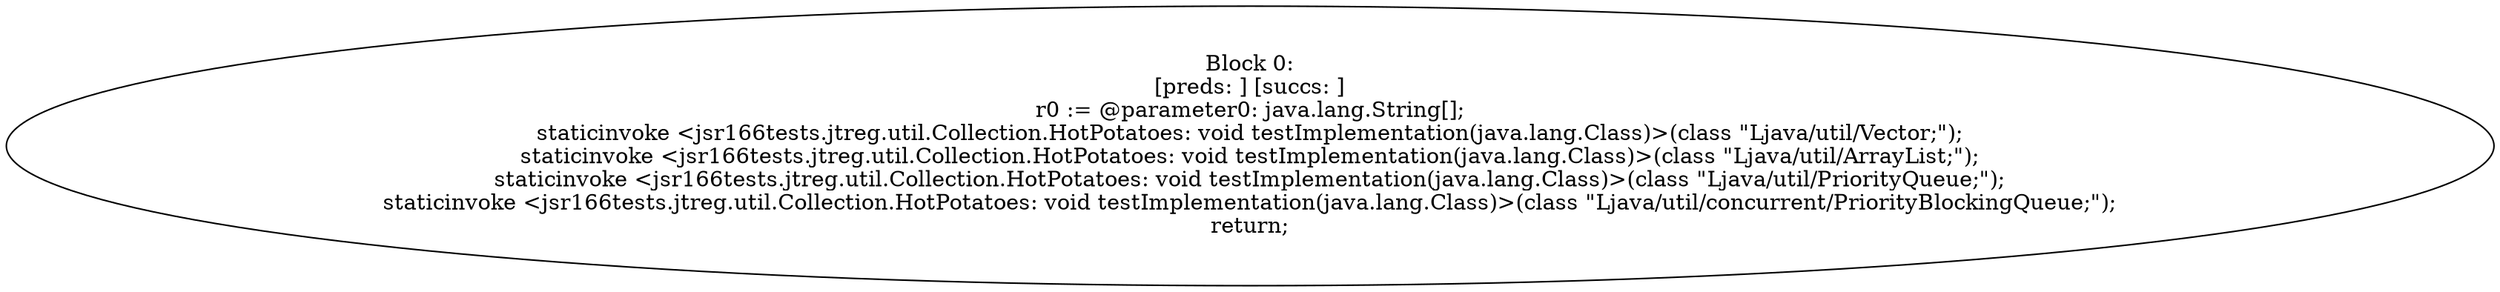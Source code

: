 digraph "unitGraph" {
    "Block 0:
[preds: ] [succs: ]
r0 := @parameter0: java.lang.String[];
staticinvoke <jsr166tests.jtreg.util.Collection.HotPotatoes: void testImplementation(java.lang.Class)>(class \"Ljava/util/Vector;\");
staticinvoke <jsr166tests.jtreg.util.Collection.HotPotatoes: void testImplementation(java.lang.Class)>(class \"Ljava/util/ArrayList;\");
staticinvoke <jsr166tests.jtreg.util.Collection.HotPotatoes: void testImplementation(java.lang.Class)>(class \"Ljava/util/PriorityQueue;\");
staticinvoke <jsr166tests.jtreg.util.Collection.HotPotatoes: void testImplementation(java.lang.Class)>(class \"Ljava/util/concurrent/PriorityBlockingQueue;\");
return;
"
}

